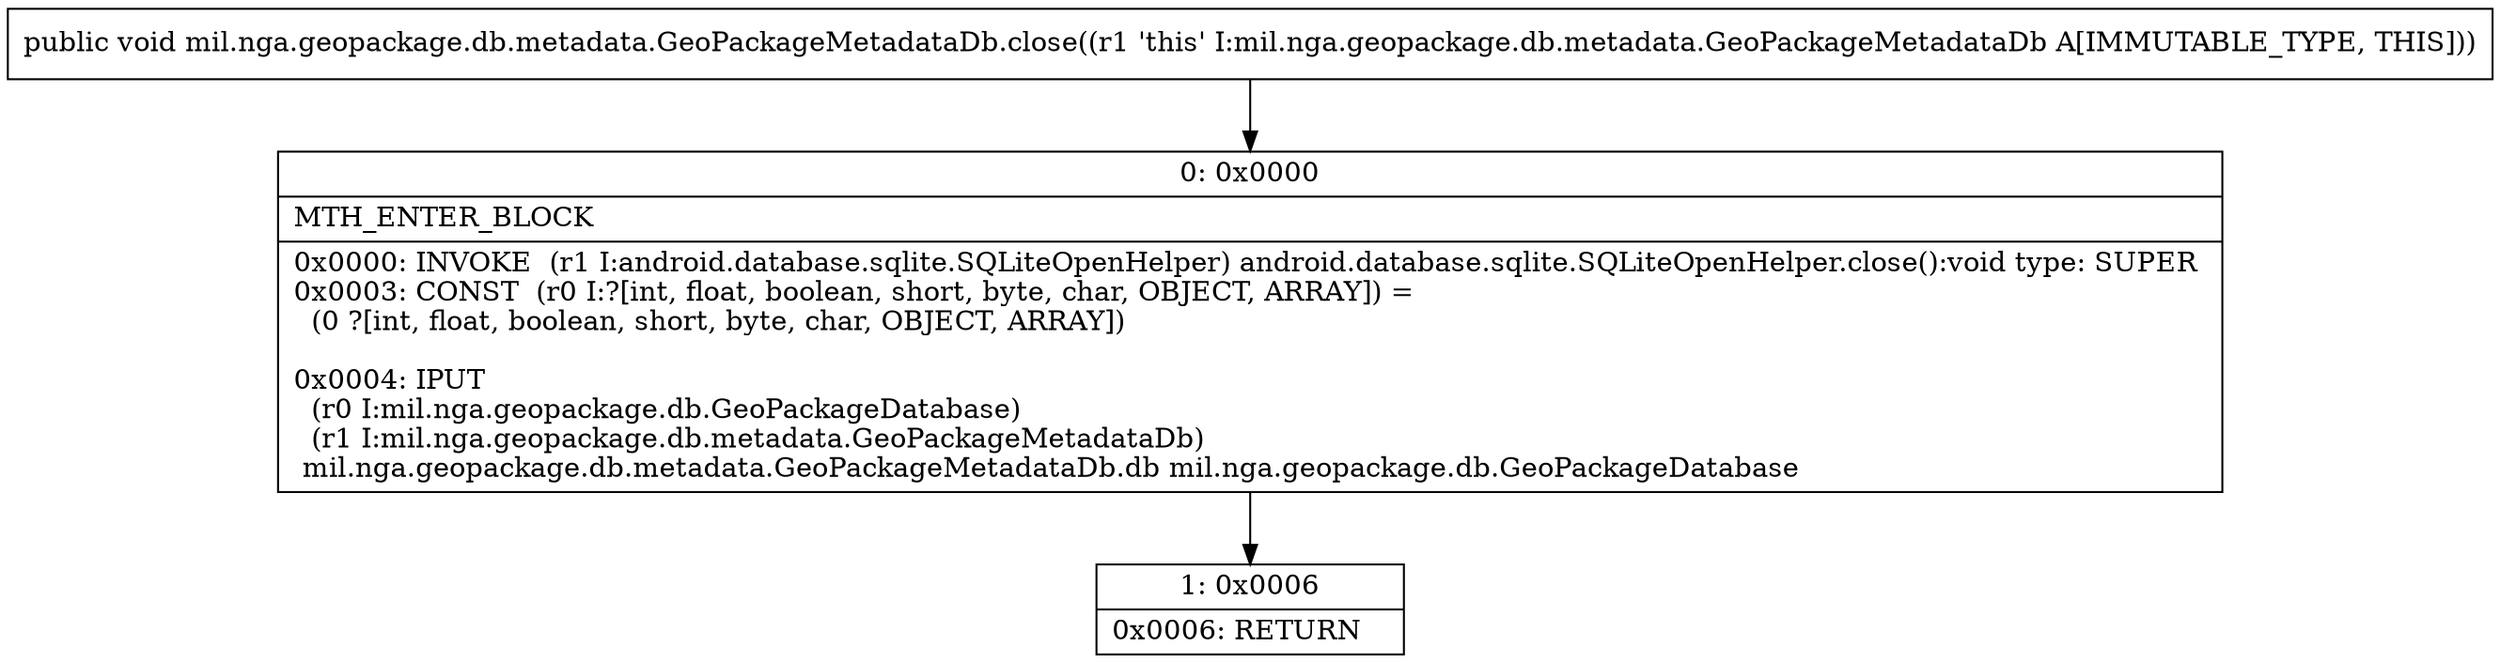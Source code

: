 digraph "CFG formil.nga.geopackage.db.metadata.GeoPackageMetadataDb.close()V" {
Node_0 [shape=record,label="{0\:\ 0x0000|MTH_ENTER_BLOCK\l|0x0000: INVOKE  (r1 I:android.database.sqlite.SQLiteOpenHelper) android.database.sqlite.SQLiteOpenHelper.close():void type: SUPER \l0x0003: CONST  (r0 I:?[int, float, boolean, short, byte, char, OBJECT, ARRAY]) = \l  (0 ?[int, float, boolean, short, byte, char, OBJECT, ARRAY])\l \l0x0004: IPUT  \l  (r0 I:mil.nga.geopackage.db.GeoPackageDatabase)\l  (r1 I:mil.nga.geopackage.db.metadata.GeoPackageMetadataDb)\l mil.nga.geopackage.db.metadata.GeoPackageMetadataDb.db mil.nga.geopackage.db.GeoPackageDatabase \l}"];
Node_1 [shape=record,label="{1\:\ 0x0006|0x0006: RETURN   \l}"];
MethodNode[shape=record,label="{public void mil.nga.geopackage.db.metadata.GeoPackageMetadataDb.close((r1 'this' I:mil.nga.geopackage.db.metadata.GeoPackageMetadataDb A[IMMUTABLE_TYPE, THIS])) }"];
MethodNode -> Node_0;
Node_0 -> Node_1;
}

